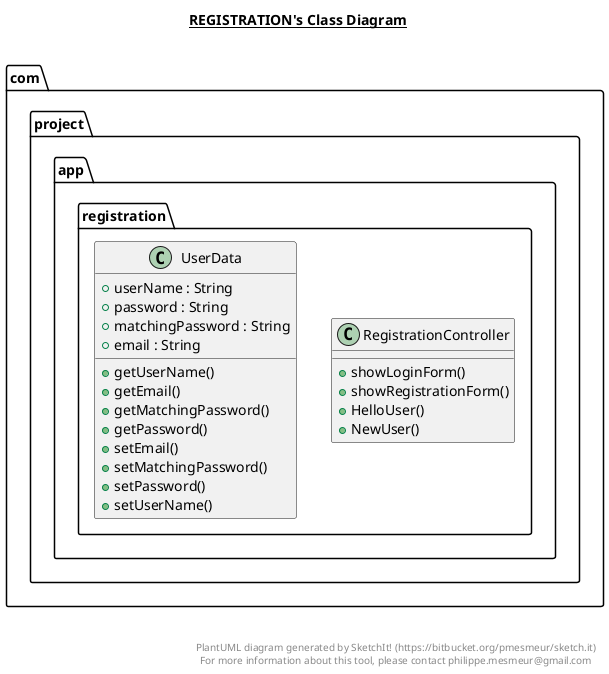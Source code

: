 @startuml

title __REGISTRATION's Class Diagram__\n

  package com.project.app {
    package com.project.app.registration {
      class RegistrationController {
          + showLoginForm()
          + showRegistrationForm()
          + HelloUser()
          + NewUser()
      }
    }
  }
  

  package com.project.app {
    package com.project.app.registration {
      class UserData {
          + userName : String
          + password : String
          + matchingPassword : String
          + email : String
          + getUserName()
          + getEmail()
          + getMatchingPassword()
          + getPassword()
          + setEmail()
          + setMatchingPassword()
          + setPassword()
          + setUserName()
      }
    }
  }
  



right footer


PlantUML diagram generated by SketchIt! (https://bitbucket.org/pmesmeur/sketch.it)
For more information about this tool, please contact philippe.mesmeur@gmail.com
endfooter

@enduml
